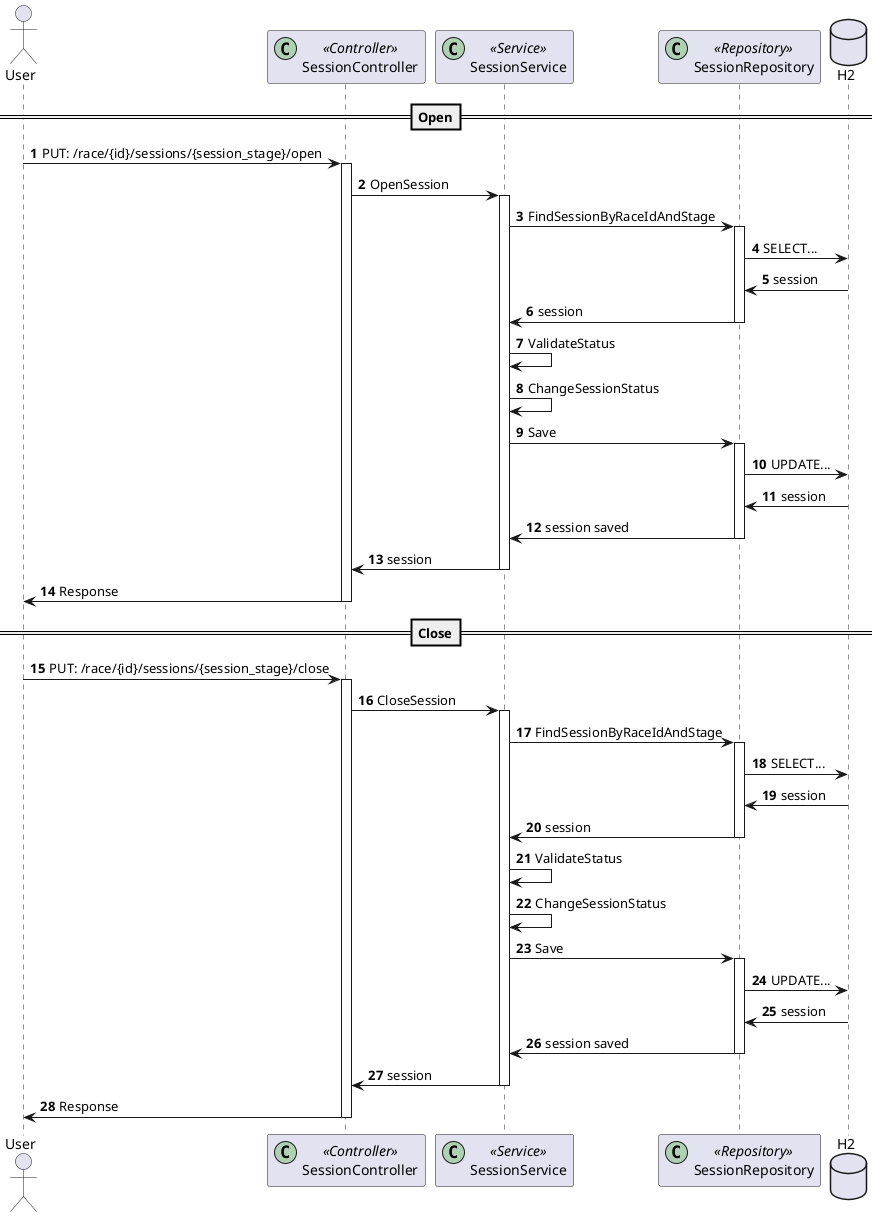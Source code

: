 @startuml
'https://plantuml.com/sequence-diagram

autonumber
actor User
participant SessionController << (C,#ADD1B2) Controller >>
participant SessionService << (C,#ADD1B2) Service >>
participant SessionRepository << (C,#ADD1B2) Repository >>
database H2

==Open==

User -> SessionController: PUT: /race/{id}/sessions/{session_stage}/open
activate SessionController
SessionController -> SessionService: OpenSession
activate SessionService
SessionService -> SessionRepository: FindSessionByRaceIdAndStage
activate SessionRepository
SessionRepository -> H2: SELECT...
H2 -> SessionRepository: session
SessionRepository -> SessionService: session
deactivate SessionRepository
SessionService -> SessionService: ValidateStatus
SessionService -> SessionService: ChangeSessionStatus
SessionService -> SessionRepository: Save
activate SessionRepository
SessionRepository -> H2: UPDATE...
H2 -> SessionRepository: session
SessionRepository -> SessionService: session saved
deactivate SessionRepository
SessionService -> SessionController: session
deactivate SessionService
SessionController -> User: Response
deactivate SessionController

==Close==

User -> SessionController: PUT: /race/{id}/sessions/{session_stage}/close
activate SessionController
SessionController -> SessionService: CloseSession
activate SessionService
SessionService -> SessionRepository: FindSessionByRaceIdAndStage
activate SessionRepository
SessionRepository -> H2: SELECT...
H2 -> SessionRepository: session
SessionRepository -> SessionService: session
deactivate SessionRepository
SessionService -> SessionService: ValidateStatus
SessionService -> SessionService: ChangeSessionStatus
SessionService -> SessionRepository: Save
activate SessionRepository
SessionRepository -> H2: UPDATE...
H2 -> SessionRepository: session
SessionRepository -> SessionService: session saved
deactivate SessionRepository
SessionService -> SessionController: session
deactivate SessionService
SessionController -> User: Response
deactivate SessionController

@enduml